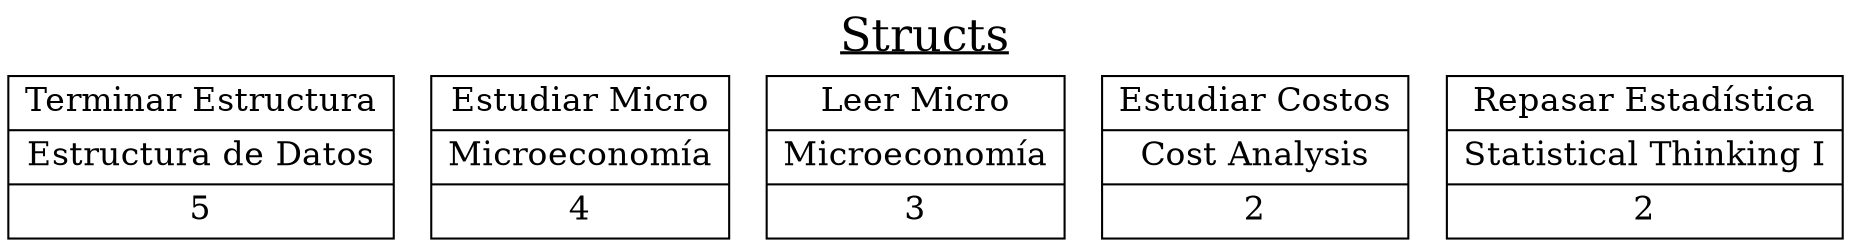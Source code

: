 digraph g {
    graph [
    rankdir = "TB"
    splines=line
    dpi = 450
    ];
    node [
    fontsize = "16"
    shape = "record"
    ];
    edge [
    ];
    "node0" [
    label = "{<f0> Terminar Estructura | Estructura de Datos | 5 }"
    ];
    "node1" [
    label = "{<f0> Estudiar Micro | Microeconomía | 4 }"
    ];
    "node2" [
    label = "{<f0> Leer Micro | Microeconomía | 3 }"
    ];
    "node3" [
    label = "{<f0> Estudiar Costos | Cost Analysis | 2 }"
    ];
    "node4" [
    label = "{<f0> Repasar Estadística | Statistical Thinking I | 2 }"
    ];

    labelloc="t";
    label= <<u>Structs</u>>; fontsize=22; 

}
